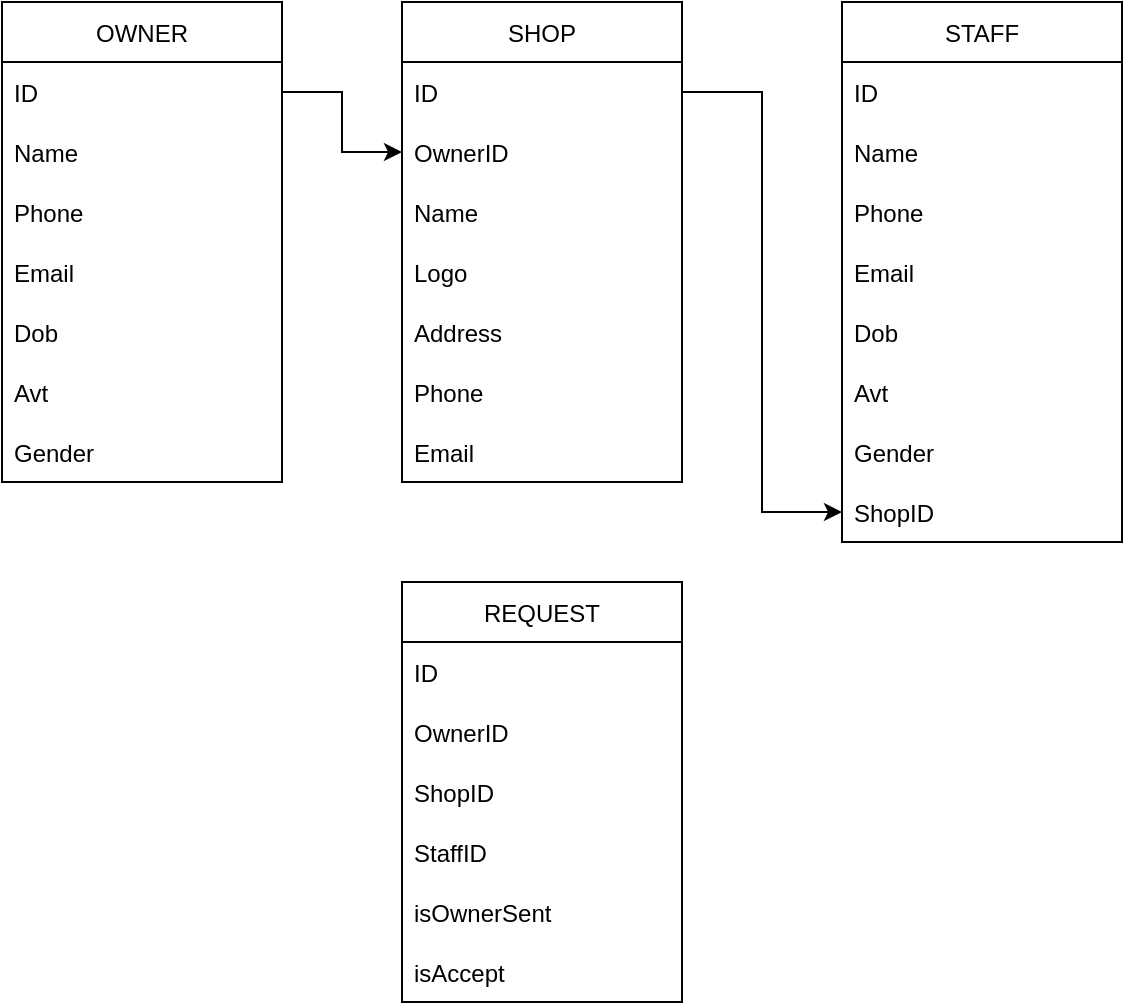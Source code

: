 <mxfile version="20.0.4" type="github" pages="2">
  <diagram id="JUxt1O2kc_LU5nAj6mKD" name="Page-1">
    <mxGraphModel dx="1221" dy="634" grid="1" gridSize="10" guides="1" tooltips="1" connect="1" arrows="1" fold="1" page="1" pageScale="1" pageWidth="850" pageHeight="1100" math="0" shadow="0">
      <root>
        <mxCell id="0" />
        <mxCell id="1" parent="0" />
        <mxCell id="y7rRm6X_nXGNwZFlBigh-1" value="OWNER" style="swimlane;fontStyle=0;childLayout=stackLayout;horizontal=1;startSize=30;horizontalStack=0;resizeParent=1;resizeParentMax=0;resizeLast=0;collapsible=1;marginBottom=0;" parent="1" vertex="1">
          <mxGeometry x="80" y="70" width="140" height="240" as="geometry" />
        </mxCell>
        <mxCell id="y7rRm6X_nXGNwZFlBigh-2" value="ID" style="text;strokeColor=none;fillColor=none;align=left;verticalAlign=middle;spacingLeft=4;spacingRight=4;overflow=hidden;points=[[0,0.5],[1,0.5]];portConstraint=eastwest;rotatable=0;" parent="y7rRm6X_nXGNwZFlBigh-1" vertex="1">
          <mxGeometry y="30" width="140" height="30" as="geometry" />
        </mxCell>
        <mxCell id="y7rRm6X_nXGNwZFlBigh-3" value="Name" style="text;strokeColor=none;fillColor=none;align=left;verticalAlign=middle;spacingLeft=4;spacingRight=4;overflow=hidden;points=[[0,0.5],[1,0.5]];portConstraint=eastwest;rotatable=0;" parent="y7rRm6X_nXGNwZFlBigh-1" vertex="1">
          <mxGeometry y="60" width="140" height="30" as="geometry" />
        </mxCell>
        <mxCell id="y7rRm6X_nXGNwZFlBigh-4" value="Phone" style="text;strokeColor=none;fillColor=none;align=left;verticalAlign=middle;spacingLeft=4;spacingRight=4;overflow=hidden;points=[[0,0.5],[1,0.5]];portConstraint=eastwest;rotatable=0;" parent="y7rRm6X_nXGNwZFlBigh-1" vertex="1">
          <mxGeometry y="90" width="140" height="30" as="geometry" />
        </mxCell>
        <mxCell id="y7rRm6X_nXGNwZFlBigh-8" value="Email" style="text;strokeColor=none;fillColor=none;align=left;verticalAlign=middle;spacingLeft=4;spacingRight=4;overflow=hidden;points=[[0,0.5],[1,0.5]];portConstraint=eastwest;rotatable=0;" parent="y7rRm6X_nXGNwZFlBigh-1" vertex="1">
          <mxGeometry y="120" width="140" height="30" as="geometry" />
        </mxCell>
        <mxCell id="y7rRm6X_nXGNwZFlBigh-7" value="Dob" style="text;strokeColor=none;fillColor=none;align=left;verticalAlign=middle;spacingLeft=4;spacingRight=4;overflow=hidden;points=[[0,0.5],[1,0.5]];portConstraint=eastwest;rotatable=0;" parent="y7rRm6X_nXGNwZFlBigh-1" vertex="1">
          <mxGeometry y="150" width="140" height="30" as="geometry" />
        </mxCell>
        <mxCell id="y7rRm6X_nXGNwZFlBigh-6" value="Avt" style="text;strokeColor=none;fillColor=none;align=left;verticalAlign=middle;spacingLeft=4;spacingRight=4;overflow=hidden;points=[[0,0.5],[1,0.5]];portConstraint=eastwest;rotatable=0;" parent="y7rRm6X_nXGNwZFlBigh-1" vertex="1">
          <mxGeometry y="180" width="140" height="30" as="geometry" />
        </mxCell>
        <mxCell id="y7rRm6X_nXGNwZFlBigh-5" value="Gender" style="text;strokeColor=none;fillColor=none;align=left;verticalAlign=middle;spacingLeft=4;spacingRight=4;overflow=hidden;points=[[0,0.5],[1,0.5]];portConstraint=eastwest;rotatable=0;" parent="y7rRm6X_nXGNwZFlBigh-1" vertex="1">
          <mxGeometry y="210" width="140" height="30" as="geometry" />
        </mxCell>
        <mxCell id="y7rRm6X_nXGNwZFlBigh-9" value="SHOP" style="swimlane;fontStyle=0;childLayout=stackLayout;horizontal=1;startSize=30;horizontalStack=0;resizeParent=1;resizeParentMax=0;resizeLast=0;collapsible=1;marginBottom=0;" parent="1" vertex="1">
          <mxGeometry x="280" y="70" width="140" height="240" as="geometry" />
        </mxCell>
        <mxCell id="y7rRm6X_nXGNwZFlBigh-10" value="ID" style="text;strokeColor=none;fillColor=none;align=left;verticalAlign=middle;spacingLeft=4;spacingRight=4;overflow=hidden;points=[[0,0.5],[1,0.5]];portConstraint=eastwest;rotatable=0;" parent="y7rRm6X_nXGNwZFlBigh-9" vertex="1">
          <mxGeometry y="30" width="140" height="30" as="geometry" />
        </mxCell>
        <mxCell id="y7rRm6X_nXGNwZFlBigh-11" value="OwnerID" style="text;strokeColor=none;fillColor=none;align=left;verticalAlign=middle;spacingLeft=4;spacingRight=4;overflow=hidden;points=[[0,0.5],[1,0.5]];portConstraint=eastwest;rotatable=0;" parent="y7rRm6X_nXGNwZFlBigh-9" vertex="1">
          <mxGeometry y="60" width="140" height="30" as="geometry" />
        </mxCell>
        <mxCell id="y7rRm6X_nXGNwZFlBigh-12" value="Name" style="text;strokeColor=none;fillColor=none;align=left;verticalAlign=middle;spacingLeft=4;spacingRight=4;overflow=hidden;points=[[0,0.5],[1,0.5]];portConstraint=eastwest;rotatable=0;" parent="y7rRm6X_nXGNwZFlBigh-9" vertex="1">
          <mxGeometry y="90" width="140" height="30" as="geometry" />
        </mxCell>
        <mxCell id="y7rRm6X_nXGNwZFlBigh-16" value="Logo" style="text;strokeColor=none;fillColor=none;align=left;verticalAlign=middle;spacingLeft=4;spacingRight=4;overflow=hidden;points=[[0,0.5],[1,0.5]];portConstraint=eastwest;rotatable=0;" parent="y7rRm6X_nXGNwZFlBigh-9" vertex="1">
          <mxGeometry y="120" width="140" height="30" as="geometry" />
        </mxCell>
        <mxCell id="y7rRm6X_nXGNwZFlBigh-15" value="Address" style="text;strokeColor=none;fillColor=none;align=left;verticalAlign=middle;spacingLeft=4;spacingRight=4;overflow=hidden;points=[[0,0.5],[1,0.5]];portConstraint=eastwest;rotatable=0;" parent="y7rRm6X_nXGNwZFlBigh-9" vertex="1">
          <mxGeometry y="150" width="140" height="30" as="geometry" />
        </mxCell>
        <mxCell id="y7rRm6X_nXGNwZFlBigh-14" value="Phone" style="text;strokeColor=none;fillColor=none;align=left;verticalAlign=middle;spacingLeft=4;spacingRight=4;overflow=hidden;points=[[0,0.5],[1,0.5]];portConstraint=eastwest;rotatable=0;" parent="y7rRm6X_nXGNwZFlBigh-9" vertex="1">
          <mxGeometry y="180" width="140" height="30" as="geometry" />
        </mxCell>
        <mxCell id="y7rRm6X_nXGNwZFlBigh-13" value="Email" style="text;strokeColor=none;fillColor=none;align=left;verticalAlign=middle;spacingLeft=4;spacingRight=4;overflow=hidden;points=[[0,0.5],[1,0.5]];portConstraint=eastwest;rotatable=0;" parent="y7rRm6X_nXGNwZFlBigh-9" vertex="1">
          <mxGeometry y="210" width="140" height="30" as="geometry" />
        </mxCell>
        <mxCell id="y7rRm6X_nXGNwZFlBigh-21" value="STAFF" style="swimlane;fontStyle=0;childLayout=stackLayout;horizontal=1;startSize=30;horizontalStack=0;resizeParent=1;resizeParentMax=0;resizeLast=0;collapsible=1;marginBottom=0;" parent="1" vertex="1">
          <mxGeometry x="500" y="70" width="140" height="270" as="geometry" />
        </mxCell>
        <mxCell id="y7rRm6X_nXGNwZFlBigh-22" value="ID" style="text;strokeColor=none;fillColor=none;align=left;verticalAlign=middle;spacingLeft=4;spacingRight=4;overflow=hidden;points=[[0,0.5],[1,0.5]];portConstraint=eastwest;rotatable=0;" parent="y7rRm6X_nXGNwZFlBigh-21" vertex="1">
          <mxGeometry y="30" width="140" height="30" as="geometry" />
        </mxCell>
        <mxCell id="y7rRm6X_nXGNwZFlBigh-23" value="Name" style="text;strokeColor=none;fillColor=none;align=left;verticalAlign=middle;spacingLeft=4;spacingRight=4;overflow=hidden;points=[[0,0.5],[1,0.5]];portConstraint=eastwest;rotatable=0;" parent="y7rRm6X_nXGNwZFlBigh-21" vertex="1">
          <mxGeometry y="60" width="140" height="30" as="geometry" />
        </mxCell>
        <mxCell id="y7rRm6X_nXGNwZFlBigh-24" value="Phone" style="text;strokeColor=none;fillColor=none;align=left;verticalAlign=middle;spacingLeft=4;spacingRight=4;overflow=hidden;points=[[0,0.5],[1,0.5]];portConstraint=eastwest;rotatable=0;" parent="y7rRm6X_nXGNwZFlBigh-21" vertex="1">
          <mxGeometry y="90" width="140" height="30" as="geometry" />
        </mxCell>
        <mxCell id="y7rRm6X_nXGNwZFlBigh-25" value="Email" style="text;strokeColor=none;fillColor=none;align=left;verticalAlign=middle;spacingLeft=4;spacingRight=4;overflow=hidden;points=[[0,0.5],[1,0.5]];portConstraint=eastwest;rotatable=0;" parent="y7rRm6X_nXGNwZFlBigh-21" vertex="1">
          <mxGeometry y="120" width="140" height="30" as="geometry" />
        </mxCell>
        <mxCell id="y7rRm6X_nXGNwZFlBigh-26" value="Dob" style="text;strokeColor=none;fillColor=none;align=left;verticalAlign=middle;spacingLeft=4;spacingRight=4;overflow=hidden;points=[[0,0.5],[1,0.5]];portConstraint=eastwest;rotatable=0;" parent="y7rRm6X_nXGNwZFlBigh-21" vertex="1">
          <mxGeometry y="150" width="140" height="30" as="geometry" />
        </mxCell>
        <mxCell id="y7rRm6X_nXGNwZFlBigh-27" value="Avt" style="text;strokeColor=none;fillColor=none;align=left;verticalAlign=middle;spacingLeft=4;spacingRight=4;overflow=hidden;points=[[0,0.5],[1,0.5]];portConstraint=eastwest;rotatable=0;" parent="y7rRm6X_nXGNwZFlBigh-21" vertex="1">
          <mxGeometry y="180" width="140" height="30" as="geometry" />
        </mxCell>
        <mxCell id="y7rRm6X_nXGNwZFlBigh-28" value="Gender" style="text;strokeColor=none;fillColor=none;align=left;verticalAlign=middle;spacingLeft=4;spacingRight=4;overflow=hidden;points=[[0,0.5],[1,0.5]];portConstraint=eastwest;rotatable=0;" parent="y7rRm6X_nXGNwZFlBigh-21" vertex="1">
          <mxGeometry y="210" width="140" height="30" as="geometry" />
        </mxCell>
        <mxCell id="y7rRm6X_nXGNwZFlBigh-29" value="ShopID" style="text;strokeColor=none;fillColor=none;align=left;verticalAlign=middle;spacingLeft=4;spacingRight=4;overflow=hidden;points=[[0,0.5],[1,0.5]];portConstraint=eastwest;rotatable=0;" parent="y7rRm6X_nXGNwZFlBigh-21" vertex="1">
          <mxGeometry y="240" width="140" height="30" as="geometry" />
        </mxCell>
        <mxCell id="y7rRm6X_nXGNwZFlBigh-30" style="edgeStyle=orthogonalEdgeStyle;rounded=0;orthogonalLoop=1;jettySize=auto;html=1;exitX=1;exitY=0.5;exitDx=0;exitDy=0;entryX=0;entryY=0.5;entryDx=0;entryDy=0;" parent="1" source="y7rRm6X_nXGNwZFlBigh-2" target="y7rRm6X_nXGNwZFlBigh-11" edge="1">
          <mxGeometry relative="1" as="geometry" />
        </mxCell>
        <mxCell id="y7rRm6X_nXGNwZFlBigh-31" style="edgeStyle=orthogonalEdgeStyle;rounded=0;orthogonalLoop=1;jettySize=auto;html=1;exitX=1;exitY=0.5;exitDx=0;exitDy=0;entryX=0;entryY=0.5;entryDx=0;entryDy=0;" parent="1" source="y7rRm6X_nXGNwZFlBigh-10" target="y7rRm6X_nXGNwZFlBigh-29" edge="1">
          <mxGeometry relative="1" as="geometry" />
        </mxCell>
        <mxCell id="StBgvOe72JehOjjqjs5l-1" value="REQUEST" style="swimlane;fontStyle=0;childLayout=stackLayout;horizontal=1;startSize=30;horizontalStack=0;resizeParent=1;resizeParentMax=0;resizeLast=0;collapsible=1;marginBottom=0;" vertex="1" parent="1">
          <mxGeometry x="280" y="360" width="140" height="210" as="geometry" />
        </mxCell>
        <mxCell id="StBgvOe72JehOjjqjs5l-2" value="ID" style="text;strokeColor=none;fillColor=none;align=left;verticalAlign=middle;spacingLeft=4;spacingRight=4;overflow=hidden;points=[[0,0.5],[1,0.5]];portConstraint=eastwest;rotatable=0;" vertex="1" parent="StBgvOe72JehOjjqjs5l-1">
          <mxGeometry y="30" width="140" height="30" as="geometry" />
        </mxCell>
        <mxCell id="StBgvOe72JehOjjqjs5l-3" value="OwnerID" style="text;strokeColor=none;fillColor=none;align=left;verticalAlign=middle;spacingLeft=4;spacingRight=4;overflow=hidden;points=[[0,0.5],[1,0.5]];portConstraint=eastwest;rotatable=0;" vertex="1" parent="StBgvOe72JehOjjqjs5l-1">
          <mxGeometry y="60" width="140" height="30" as="geometry" />
        </mxCell>
        <mxCell id="StBgvOe72JehOjjqjs5l-4" value="ShopID" style="text;strokeColor=none;fillColor=none;align=left;verticalAlign=middle;spacingLeft=4;spacingRight=4;overflow=hidden;points=[[0,0.5],[1,0.5]];portConstraint=eastwest;rotatable=0;" vertex="1" parent="StBgvOe72JehOjjqjs5l-1">
          <mxGeometry y="90" width="140" height="30" as="geometry" />
        </mxCell>
        <mxCell id="StBgvOe72JehOjjqjs5l-7" value="StaffID" style="text;strokeColor=none;fillColor=none;align=left;verticalAlign=middle;spacingLeft=4;spacingRight=4;overflow=hidden;points=[[0,0.5],[1,0.5]];portConstraint=eastwest;rotatable=0;" vertex="1" parent="StBgvOe72JehOjjqjs5l-1">
          <mxGeometry y="120" width="140" height="30" as="geometry" />
        </mxCell>
        <mxCell id="StBgvOe72JehOjjqjs5l-6" value="isOwnerSent" style="text;strokeColor=none;fillColor=none;align=left;verticalAlign=middle;spacingLeft=4;spacingRight=4;overflow=hidden;points=[[0,0.5],[1,0.5]];portConstraint=eastwest;rotatable=0;" vertex="1" parent="StBgvOe72JehOjjqjs5l-1">
          <mxGeometry y="150" width="140" height="30" as="geometry" />
        </mxCell>
        <mxCell id="StBgvOe72JehOjjqjs5l-5" value="isAccept" style="text;strokeColor=none;fillColor=none;align=left;verticalAlign=middle;spacingLeft=4;spacingRight=4;overflow=hidden;points=[[0,0.5],[1,0.5]];portConstraint=eastwest;rotatable=0;" vertex="1" parent="StBgvOe72JehOjjqjs5l-1">
          <mxGeometry y="180" width="140" height="30" as="geometry" />
        </mxCell>
      </root>
    </mxGraphModel>
  </diagram>
  <diagram id="Wli3RlsIbO0ijrqTCL5z" name="Page-2">
    <mxGraphModel dx="1038" dy="539" grid="1" gridSize="10" guides="1" tooltips="1" connect="1" arrows="1" fold="1" page="1" pageScale="1" pageWidth="850" pageHeight="1100" math="0" shadow="0">
      <root>
        <mxCell id="0" />
        <mxCell id="1" parent="0" />
      </root>
    </mxGraphModel>
  </diagram>
</mxfile>
